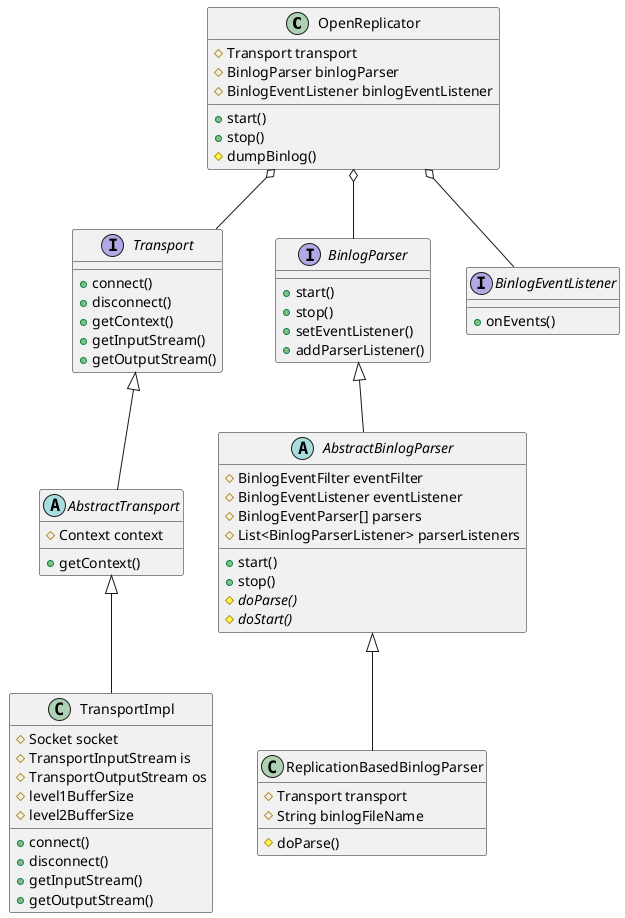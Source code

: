 @startuml "open-replicator class"
class OpenReplicator {
  # Transport transport
  # BinlogParser binlogParser
  # BinlogEventListener binlogEventListener
  + start()
  + stop()
  # dumpBinlog()
}

OpenReplicator o-- Transport
OpenReplicator o-- BinlogParser
OpenReplicator o-- BinlogEventListener

interface Transport {
  + connect()
  + disconnect()
  + getContext()
  + getInputStream()
  + getOutputStream()
}

abstract AbstractTransport {
  # Context context
  + getContext()
}

class TransportImpl {
  # Socket socket
  # TransportInputStream is
  # TransportOutputStream os
  # level1BufferSize
  # level2BufferSize
  + connect()
  + disconnect()
  + getInputStream()
  + getOutputStream()
}

Transport <|-- AbstractTransport
AbstractTransport <|-- TransportImpl

interface BinlogParser {
  + start()
  + stop()
  + setEventListener()
  + addParserListener()
}

abstract AbstractBinlogParser {
  # BinlogEventFilter eventFilter
  # BinlogEventListener eventListener
  # BinlogEventParser[] parsers
  # List<BinlogParserListener> parserListeners
  + start()
  + stop()
  # {abstract} doParse()
  # {abstract} doStart()
}

class ReplicationBasedBinlogParser {
  # Transport transport
  # String binlogFileName
  # doParse()
}

BinlogParser <|-- AbstractBinlogParser
AbstractBinlogParser <|-- ReplicationBasedBinlogParser

interface BinlogEventListener {
  + onEvents()
}

@enduml
